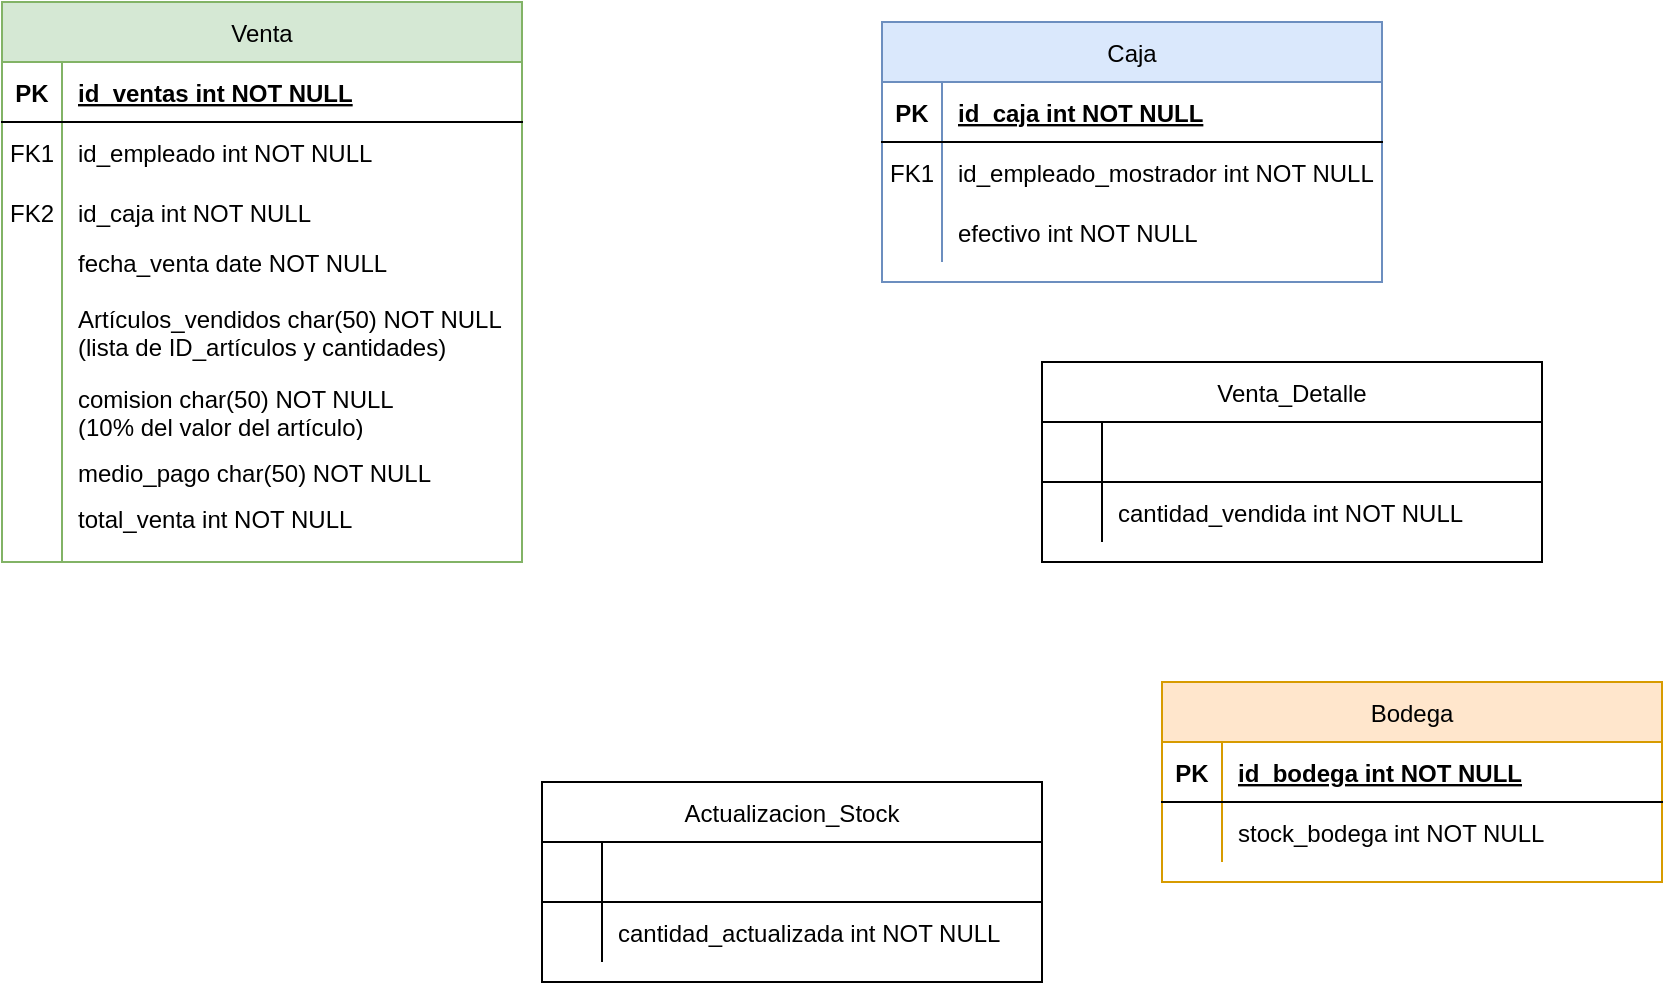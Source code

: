 <mxfile version="24.3.1" type="github">
  <diagram id="R2lEEEUBdFMjLlhIrx00" name="Page-1">
    <mxGraphModel dx="880" dy="518" grid="1" gridSize="10" guides="1" tooltips="1" connect="1" arrows="1" fold="1" page="1" pageScale="1" pageWidth="850" pageHeight="1100" math="0" shadow="0" extFonts="Permanent Marker^https://fonts.googleapis.com/css?family=Permanent+Marker">
      <root>
        <mxCell id="0" />
        <mxCell id="1" parent="0" />
        <mxCell id="IJgcEGfAwjSntAFhDMJ5-1" value="Venta" style="shape=table;startSize=30;container=1;collapsible=1;childLayout=tableLayout;fixedRows=1;rowLines=0;fontStyle=0;align=center;resizeLast=1;fillColor=#d5e8d4;strokeColor=#82b366;" vertex="1" parent="1">
          <mxGeometry width="260" height="280" as="geometry" />
        </mxCell>
        <mxCell id="IJgcEGfAwjSntAFhDMJ5-2" value="" style="shape=partialRectangle;collapsible=0;dropTarget=0;pointerEvents=0;fillColor=none;points=[[0,0.5],[1,0.5]];portConstraint=eastwest;top=0;left=0;right=0;bottom=1;" vertex="1" parent="IJgcEGfAwjSntAFhDMJ5-1">
          <mxGeometry y="30" width="260" height="30" as="geometry" />
        </mxCell>
        <mxCell id="IJgcEGfAwjSntAFhDMJ5-3" value="PK" style="shape=partialRectangle;overflow=hidden;connectable=0;fillColor=none;top=0;left=0;bottom=0;right=0;fontStyle=1;" vertex="1" parent="IJgcEGfAwjSntAFhDMJ5-2">
          <mxGeometry width="30" height="30" as="geometry">
            <mxRectangle width="30" height="30" as="alternateBounds" />
          </mxGeometry>
        </mxCell>
        <mxCell id="IJgcEGfAwjSntAFhDMJ5-4" value="id_ventas int NOT NULL " style="shape=partialRectangle;overflow=hidden;connectable=0;fillColor=none;top=0;left=0;bottom=0;right=0;align=left;spacingLeft=6;fontStyle=5;" vertex="1" parent="IJgcEGfAwjSntAFhDMJ5-2">
          <mxGeometry x="30" width="230" height="30" as="geometry">
            <mxRectangle width="230" height="30" as="alternateBounds" />
          </mxGeometry>
        </mxCell>
        <mxCell id="IJgcEGfAwjSntAFhDMJ5-5" value="" style="shape=partialRectangle;collapsible=0;dropTarget=0;pointerEvents=0;fillColor=none;points=[[0,0.5],[1,0.5]];portConstraint=eastwest;top=0;left=0;right=0;bottom=0;" vertex="1" parent="IJgcEGfAwjSntAFhDMJ5-1">
          <mxGeometry y="60" width="260" height="30" as="geometry" />
        </mxCell>
        <mxCell id="IJgcEGfAwjSntAFhDMJ5-6" value="FK1" style="shape=partialRectangle;overflow=hidden;connectable=0;fillColor=none;top=0;left=0;bottom=0;right=0;" vertex="1" parent="IJgcEGfAwjSntAFhDMJ5-5">
          <mxGeometry width="30" height="30" as="geometry">
            <mxRectangle width="30" height="30" as="alternateBounds" />
          </mxGeometry>
        </mxCell>
        <mxCell id="IJgcEGfAwjSntAFhDMJ5-7" value="id_empleado int NOT NULL" style="shape=partialRectangle;overflow=hidden;connectable=0;fillColor=none;top=0;left=0;bottom=0;right=0;align=left;spacingLeft=6;" vertex="1" parent="IJgcEGfAwjSntAFhDMJ5-5">
          <mxGeometry x="30" width="230" height="30" as="geometry">
            <mxRectangle width="230" height="30" as="alternateBounds" />
          </mxGeometry>
        </mxCell>
        <mxCell id="IJgcEGfAwjSntAFhDMJ5-8" value="" style="shape=partialRectangle;collapsible=0;dropTarget=0;pointerEvents=0;fillColor=none;points=[[0,0.5],[1,0.5]];portConstraint=eastwest;top=0;left=0;right=0;bottom=0;" vertex="1" parent="IJgcEGfAwjSntAFhDMJ5-1">
          <mxGeometry y="90" width="260" height="30" as="geometry" />
        </mxCell>
        <mxCell id="IJgcEGfAwjSntAFhDMJ5-9" value="FK2" style="shape=partialRectangle;overflow=hidden;connectable=0;fillColor=none;top=0;left=0;bottom=0;right=0;" vertex="1" parent="IJgcEGfAwjSntAFhDMJ5-8">
          <mxGeometry width="30" height="30" as="geometry">
            <mxRectangle width="30" height="30" as="alternateBounds" />
          </mxGeometry>
        </mxCell>
        <mxCell id="IJgcEGfAwjSntAFhDMJ5-10" value="id_caja int NOT NULL" style="shape=partialRectangle;overflow=hidden;connectable=0;fillColor=none;top=0;left=0;bottom=0;right=0;align=left;spacingLeft=6;" vertex="1" parent="IJgcEGfAwjSntAFhDMJ5-8">
          <mxGeometry x="30" width="230" height="30" as="geometry">
            <mxRectangle width="230" height="30" as="alternateBounds" />
          </mxGeometry>
        </mxCell>
        <mxCell id="IJgcEGfAwjSntAFhDMJ5-11" value="" style="shape=partialRectangle;collapsible=0;dropTarget=0;pointerEvents=0;fillColor=none;points=[[0,0.5],[1,0.5]];portConstraint=eastwest;top=0;left=0;right=0;bottom=0;" vertex="1" parent="IJgcEGfAwjSntAFhDMJ5-1">
          <mxGeometry y="120" width="260" height="20" as="geometry" />
        </mxCell>
        <mxCell id="IJgcEGfAwjSntAFhDMJ5-12" value="" style="shape=partialRectangle;overflow=hidden;connectable=0;fillColor=none;top=0;left=0;bottom=0;right=0;" vertex="1" parent="IJgcEGfAwjSntAFhDMJ5-11">
          <mxGeometry width="30" height="20" as="geometry">
            <mxRectangle width="30" height="20" as="alternateBounds" />
          </mxGeometry>
        </mxCell>
        <mxCell id="IJgcEGfAwjSntAFhDMJ5-13" value="fecha_venta date NOT NULL" style="shape=partialRectangle;overflow=hidden;connectable=0;fillColor=none;top=0;left=0;bottom=0;right=0;align=left;spacingLeft=6;" vertex="1" parent="IJgcEGfAwjSntAFhDMJ5-11">
          <mxGeometry x="30" width="230" height="20" as="geometry">
            <mxRectangle width="230" height="20" as="alternateBounds" />
          </mxGeometry>
        </mxCell>
        <mxCell id="IJgcEGfAwjSntAFhDMJ5-58" value="" style="shape=partialRectangle;collapsible=0;dropTarget=0;pointerEvents=0;fillColor=none;points=[[0,0.5],[1,0.5]];portConstraint=eastwest;top=0;left=0;right=0;bottom=0;" vertex="1" parent="IJgcEGfAwjSntAFhDMJ5-1">
          <mxGeometry y="140" width="260" height="50" as="geometry" />
        </mxCell>
        <mxCell id="IJgcEGfAwjSntAFhDMJ5-59" value="" style="shape=partialRectangle;overflow=hidden;connectable=0;fillColor=none;top=0;left=0;bottom=0;right=0;" vertex="1" parent="IJgcEGfAwjSntAFhDMJ5-58">
          <mxGeometry width="30" height="50" as="geometry">
            <mxRectangle width="30" height="50" as="alternateBounds" />
          </mxGeometry>
        </mxCell>
        <mxCell id="IJgcEGfAwjSntAFhDMJ5-60" value="Artículos_vendidos char(50) NOT NULL&#xa;(lista de ID_artículos y cantidades)" style="shape=partialRectangle;overflow=hidden;connectable=0;fillColor=none;top=0;left=0;bottom=0;right=0;align=left;spacingLeft=6;" vertex="1" parent="IJgcEGfAwjSntAFhDMJ5-58">
          <mxGeometry x="30" width="230" height="50" as="geometry">
            <mxRectangle width="230" height="50" as="alternateBounds" />
          </mxGeometry>
        </mxCell>
        <mxCell id="IJgcEGfAwjSntAFhDMJ5-14" value="" style="shape=partialRectangle;collapsible=0;dropTarget=0;pointerEvents=0;fillColor=none;points=[[0,0.5],[1,0.5]];portConstraint=eastwest;top=0;left=0;right=0;bottom=0;" vertex="1" parent="IJgcEGfAwjSntAFhDMJ5-1">
          <mxGeometry y="190" width="260" height="30" as="geometry" />
        </mxCell>
        <mxCell id="IJgcEGfAwjSntAFhDMJ5-15" value="" style="shape=partialRectangle;overflow=hidden;connectable=0;fillColor=none;top=0;left=0;bottom=0;right=0;" vertex="1" parent="IJgcEGfAwjSntAFhDMJ5-14">
          <mxGeometry width="30" height="30" as="geometry">
            <mxRectangle width="30" height="30" as="alternateBounds" />
          </mxGeometry>
        </mxCell>
        <mxCell id="IJgcEGfAwjSntAFhDMJ5-16" value="comision char(50) NOT NULL&#xa;(10% del valor del artículo)&#xa;" style="shape=partialRectangle;overflow=hidden;connectable=0;fillColor=none;top=0;left=0;bottom=0;right=0;align=left;spacingLeft=6;" vertex="1" parent="IJgcEGfAwjSntAFhDMJ5-14">
          <mxGeometry x="30" width="230" height="30" as="geometry">
            <mxRectangle width="230" height="30" as="alternateBounds" />
          </mxGeometry>
        </mxCell>
        <mxCell id="IJgcEGfAwjSntAFhDMJ5-17" value="" style="shape=partialRectangle;collapsible=0;dropTarget=0;pointerEvents=0;fillColor=none;points=[[0,0.5],[1,0.5]];portConstraint=eastwest;top=0;left=0;right=0;bottom=0;" vertex="1" parent="IJgcEGfAwjSntAFhDMJ5-1">
          <mxGeometry y="220" width="260" height="30" as="geometry" />
        </mxCell>
        <mxCell id="IJgcEGfAwjSntAFhDMJ5-18" value="" style="shape=partialRectangle;overflow=hidden;connectable=0;fillColor=none;top=0;left=0;bottom=0;right=0;" vertex="1" parent="IJgcEGfAwjSntAFhDMJ5-17">
          <mxGeometry width="30" height="30" as="geometry">
            <mxRectangle width="30" height="30" as="alternateBounds" />
          </mxGeometry>
        </mxCell>
        <mxCell id="IJgcEGfAwjSntAFhDMJ5-19" value="medio_pago char(50) NOT NULL" style="shape=partialRectangle;overflow=hidden;connectable=0;fillColor=none;top=0;left=0;bottom=0;right=0;align=left;spacingLeft=6;" vertex="1" parent="IJgcEGfAwjSntAFhDMJ5-17">
          <mxGeometry x="30" width="230" height="30" as="geometry">
            <mxRectangle width="230" height="30" as="alternateBounds" />
          </mxGeometry>
        </mxCell>
        <mxCell id="IJgcEGfAwjSntAFhDMJ5-61" value="" style="shape=partialRectangle;collapsible=0;dropTarget=0;pointerEvents=0;fillColor=none;points=[[0,0.5],[1,0.5]];portConstraint=eastwest;top=0;left=0;right=0;bottom=0;" vertex="1" parent="IJgcEGfAwjSntAFhDMJ5-1">
          <mxGeometry y="250" width="260" height="30" as="geometry" />
        </mxCell>
        <mxCell id="IJgcEGfAwjSntAFhDMJ5-62" value="" style="shape=partialRectangle;overflow=hidden;connectable=0;fillColor=none;top=0;left=0;bottom=0;right=0;" vertex="1" parent="IJgcEGfAwjSntAFhDMJ5-61">
          <mxGeometry width="30" height="30" as="geometry">
            <mxRectangle width="30" height="30" as="alternateBounds" />
          </mxGeometry>
        </mxCell>
        <mxCell id="IJgcEGfAwjSntAFhDMJ5-63" value="total_venta int NOT NULL&#xa;" style="shape=partialRectangle;overflow=hidden;connectable=0;fillColor=none;top=0;left=0;bottom=0;right=0;align=left;spacingLeft=6;" vertex="1" parent="IJgcEGfAwjSntAFhDMJ5-61">
          <mxGeometry x="30" width="230" height="30" as="geometry">
            <mxRectangle width="230" height="30" as="alternateBounds" />
          </mxGeometry>
        </mxCell>
        <mxCell id="IJgcEGfAwjSntAFhDMJ5-20" value="Caja" style="shape=table;startSize=30;container=1;collapsible=1;childLayout=tableLayout;fixedRows=1;rowLines=0;fontStyle=0;align=center;resizeLast=1;fillColor=#dae8fc;strokeColor=#6c8ebf;" vertex="1" parent="1">
          <mxGeometry x="440" y="10" width="250" height="130" as="geometry" />
        </mxCell>
        <mxCell id="IJgcEGfAwjSntAFhDMJ5-21" value="" style="shape=partialRectangle;collapsible=0;dropTarget=0;pointerEvents=0;fillColor=none;points=[[0,0.5],[1,0.5]];portConstraint=eastwest;top=0;left=0;right=0;bottom=1;" vertex="1" parent="IJgcEGfAwjSntAFhDMJ5-20">
          <mxGeometry y="30" width="250" height="30" as="geometry" />
        </mxCell>
        <mxCell id="IJgcEGfAwjSntAFhDMJ5-22" value="PK" style="shape=partialRectangle;overflow=hidden;connectable=0;fillColor=none;top=0;left=0;bottom=0;right=0;fontStyle=1;" vertex="1" parent="IJgcEGfAwjSntAFhDMJ5-21">
          <mxGeometry width="30" height="30" as="geometry">
            <mxRectangle width="30" height="30" as="alternateBounds" />
          </mxGeometry>
        </mxCell>
        <mxCell id="IJgcEGfAwjSntAFhDMJ5-23" value="id_caja int NOT NULL " style="shape=partialRectangle;overflow=hidden;connectable=0;fillColor=none;top=0;left=0;bottom=0;right=0;align=left;spacingLeft=6;fontStyle=5;" vertex="1" parent="IJgcEGfAwjSntAFhDMJ5-21">
          <mxGeometry x="30" width="220" height="30" as="geometry">
            <mxRectangle width="220" height="30" as="alternateBounds" />
          </mxGeometry>
        </mxCell>
        <mxCell id="IJgcEGfAwjSntAFhDMJ5-24" value="" style="shape=partialRectangle;collapsible=0;dropTarget=0;pointerEvents=0;fillColor=none;points=[[0,0.5],[1,0.5]];portConstraint=eastwest;top=0;left=0;right=0;bottom=0;" vertex="1" parent="IJgcEGfAwjSntAFhDMJ5-20">
          <mxGeometry y="60" width="250" height="30" as="geometry" />
        </mxCell>
        <mxCell id="IJgcEGfAwjSntAFhDMJ5-25" value="FK1" style="shape=partialRectangle;overflow=hidden;connectable=0;fillColor=none;top=0;left=0;bottom=0;right=0;" vertex="1" parent="IJgcEGfAwjSntAFhDMJ5-24">
          <mxGeometry width="30" height="30" as="geometry">
            <mxRectangle width="30" height="30" as="alternateBounds" />
          </mxGeometry>
        </mxCell>
        <mxCell id="IJgcEGfAwjSntAFhDMJ5-26" value="id_empleado_mostrador int NOT NULL" style="shape=partialRectangle;overflow=hidden;connectable=0;fillColor=none;top=0;left=0;bottom=0;right=0;align=left;spacingLeft=6;" vertex="1" parent="IJgcEGfAwjSntAFhDMJ5-24">
          <mxGeometry x="30" width="220" height="30" as="geometry">
            <mxRectangle width="220" height="30" as="alternateBounds" />
          </mxGeometry>
        </mxCell>
        <mxCell id="IJgcEGfAwjSntAFhDMJ5-30" value="" style="shape=partialRectangle;collapsible=0;dropTarget=0;pointerEvents=0;fillColor=none;points=[[0,0.5],[1,0.5]];portConstraint=eastwest;top=0;left=0;right=0;bottom=0;" vertex="1" parent="IJgcEGfAwjSntAFhDMJ5-20">
          <mxGeometry y="90" width="250" height="30" as="geometry" />
        </mxCell>
        <mxCell id="IJgcEGfAwjSntAFhDMJ5-31" value="" style="shape=partialRectangle;overflow=hidden;connectable=0;fillColor=none;top=0;left=0;bottom=0;right=0;" vertex="1" parent="IJgcEGfAwjSntAFhDMJ5-30">
          <mxGeometry width="30" height="30" as="geometry">
            <mxRectangle width="30" height="30" as="alternateBounds" />
          </mxGeometry>
        </mxCell>
        <mxCell id="IJgcEGfAwjSntAFhDMJ5-32" value="efectivo int NOT NULL" style="shape=partialRectangle;overflow=hidden;connectable=0;fillColor=none;top=0;left=0;bottom=0;right=0;align=left;spacingLeft=6;" vertex="1" parent="IJgcEGfAwjSntAFhDMJ5-30">
          <mxGeometry x="30" width="220" height="30" as="geometry">
            <mxRectangle width="220" height="30" as="alternateBounds" />
          </mxGeometry>
        </mxCell>
        <mxCell id="IJgcEGfAwjSntAFhDMJ5-39" value="Bodega" style="shape=table;startSize=30;container=1;collapsible=1;childLayout=tableLayout;fixedRows=1;rowLines=0;fontStyle=0;align=center;resizeLast=1;fillColor=#ffe6cc;strokeColor=#d79b00;" vertex="1" parent="1">
          <mxGeometry x="580" y="340" width="250" height="100" as="geometry" />
        </mxCell>
        <mxCell id="IJgcEGfAwjSntAFhDMJ5-40" value="" style="shape=partialRectangle;collapsible=0;dropTarget=0;pointerEvents=0;fillColor=none;points=[[0,0.5],[1,0.5]];portConstraint=eastwest;top=0;left=0;right=0;bottom=1;" vertex="1" parent="IJgcEGfAwjSntAFhDMJ5-39">
          <mxGeometry y="30" width="250" height="30" as="geometry" />
        </mxCell>
        <mxCell id="IJgcEGfAwjSntAFhDMJ5-41" value="PK" style="shape=partialRectangle;overflow=hidden;connectable=0;fillColor=none;top=0;left=0;bottom=0;right=0;fontStyle=1;" vertex="1" parent="IJgcEGfAwjSntAFhDMJ5-40">
          <mxGeometry width="30" height="30" as="geometry">
            <mxRectangle width="30" height="30" as="alternateBounds" />
          </mxGeometry>
        </mxCell>
        <mxCell id="IJgcEGfAwjSntAFhDMJ5-42" value="id_bodega int NOT NULL " style="shape=partialRectangle;overflow=hidden;connectable=0;fillColor=none;top=0;left=0;bottom=0;right=0;align=left;spacingLeft=6;fontStyle=5;" vertex="1" parent="IJgcEGfAwjSntAFhDMJ5-40">
          <mxGeometry x="30" width="220" height="30" as="geometry">
            <mxRectangle width="220" height="30" as="alternateBounds" />
          </mxGeometry>
        </mxCell>
        <mxCell id="IJgcEGfAwjSntAFhDMJ5-49" value="" style="shape=partialRectangle;collapsible=0;dropTarget=0;pointerEvents=0;fillColor=none;points=[[0,0.5],[1,0.5]];portConstraint=eastwest;top=0;left=0;right=0;bottom=0;" vertex="1" parent="IJgcEGfAwjSntAFhDMJ5-39">
          <mxGeometry y="60" width="250" height="30" as="geometry" />
        </mxCell>
        <mxCell id="IJgcEGfAwjSntAFhDMJ5-50" value="" style="shape=partialRectangle;overflow=hidden;connectable=0;fillColor=none;top=0;left=0;bottom=0;right=0;" vertex="1" parent="IJgcEGfAwjSntAFhDMJ5-49">
          <mxGeometry width="30" height="30" as="geometry">
            <mxRectangle width="30" height="30" as="alternateBounds" />
          </mxGeometry>
        </mxCell>
        <mxCell id="IJgcEGfAwjSntAFhDMJ5-51" value="stock_bodega int NOT NULL" style="shape=partialRectangle;overflow=hidden;connectable=0;fillColor=none;top=0;left=0;bottom=0;right=0;align=left;spacingLeft=6;" vertex="1" parent="IJgcEGfAwjSntAFhDMJ5-49">
          <mxGeometry x="30" width="220" height="30" as="geometry">
            <mxRectangle width="220" height="30" as="alternateBounds" />
          </mxGeometry>
        </mxCell>
        <mxCell id="IJgcEGfAwjSntAFhDMJ5-64" value="Venta_Detalle" style="shape=table;startSize=30;container=1;collapsible=1;childLayout=tableLayout;fixedRows=1;rowLines=0;fontStyle=0;align=center;resizeLast=1;" vertex="1" parent="1">
          <mxGeometry x="520" y="180" width="250" height="100" as="geometry" />
        </mxCell>
        <mxCell id="IJgcEGfAwjSntAFhDMJ5-65" value="" style="shape=partialRectangle;collapsible=0;dropTarget=0;pointerEvents=0;fillColor=none;points=[[0,0.5],[1,0.5]];portConstraint=eastwest;top=0;left=0;right=0;bottom=1;" vertex="1" parent="IJgcEGfAwjSntAFhDMJ5-64">
          <mxGeometry y="30" width="250" height="30" as="geometry" />
        </mxCell>
        <mxCell id="IJgcEGfAwjSntAFhDMJ5-66" value="" style="shape=partialRectangle;overflow=hidden;connectable=0;fillColor=none;top=0;left=0;bottom=0;right=0;fontStyle=1;" vertex="1" parent="IJgcEGfAwjSntAFhDMJ5-65">
          <mxGeometry width="30" height="30" as="geometry">
            <mxRectangle width="30" height="30" as="alternateBounds" />
          </mxGeometry>
        </mxCell>
        <mxCell id="IJgcEGfAwjSntAFhDMJ5-67" value="" style="shape=partialRectangle;overflow=hidden;connectable=0;fillColor=none;top=0;left=0;bottom=0;right=0;align=left;spacingLeft=6;fontStyle=5;" vertex="1" parent="IJgcEGfAwjSntAFhDMJ5-65">
          <mxGeometry x="30" width="220" height="30" as="geometry">
            <mxRectangle width="220" height="30" as="alternateBounds" />
          </mxGeometry>
        </mxCell>
        <mxCell id="IJgcEGfAwjSntAFhDMJ5-68" value="" style="shape=partialRectangle;collapsible=0;dropTarget=0;pointerEvents=0;fillColor=none;points=[[0,0.5],[1,0.5]];portConstraint=eastwest;top=0;left=0;right=0;bottom=0;" vertex="1" parent="IJgcEGfAwjSntAFhDMJ5-64">
          <mxGeometry y="60" width="250" height="30" as="geometry" />
        </mxCell>
        <mxCell id="IJgcEGfAwjSntAFhDMJ5-69" value="" style="shape=partialRectangle;overflow=hidden;connectable=0;fillColor=none;top=0;left=0;bottom=0;right=0;" vertex="1" parent="IJgcEGfAwjSntAFhDMJ5-68">
          <mxGeometry width="30" height="30" as="geometry">
            <mxRectangle width="30" height="30" as="alternateBounds" />
          </mxGeometry>
        </mxCell>
        <mxCell id="IJgcEGfAwjSntAFhDMJ5-70" value="cantidad_vendida int NOT NULL" style="shape=partialRectangle;overflow=hidden;connectable=0;fillColor=none;top=0;left=0;bottom=0;right=0;align=left;spacingLeft=6;" vertex="1" parent="IJgcEGfAwjSntAFhDMJ5-68">
          <mxGeometry x="30" width="220" height="30" as="geometry">
            <mxRectangle width="220" height="30" as="alternateBounds" />
          </mxGeometry>
        </mxCell>
        <mxCell id="IJgcEGfAwjSntAFhDMJ5-71" value="Actualizacion_Stock" style="shape=table;startSize=30;container=1;collapsible=1;childLayout=tableLayout;fixedRows=1;rowLines=0;fontStyle=0;align=center;resizeLast=1;" vertex="1" parent="1">
          <mxGeometry x="270" y="390" width="250" height="100" as="geometry" />
        </mxCell>
        <mxCell id="IJgcEGfAwjSntAFhDMJ5-72" value="" style="shape=partialRectangle;collapsible=0;dropTarget=0;pointerEvents=0;fillColor=none;points=[[0,0.5],[1,0.5]];portConstraint=eastwest;top=0;left=0;right=0;bottom=1;" vertex="1" parent="IJgcEGfAwjSntAFhDMJ5-71">
          <mxGeometry y="30" width="250" height="30" as="geometry" />
        </mxCell>
        <mxCell id="IJgcEGfAwjSntAFhDMJ5-73" value="" style="shape=partialRectangle;overflow=hidden;connectable=0;fillColor=none;top=0;left=0;bottom=0;right=0;fontStyle=1;" vertex="1" parent="IJgcEGfAwjSntAFhDMJ5-72">
          <mxGeometry width="30" height="30" as="geometry">
            <mxRectangle width="30" height="30" as="alternateBounds" />
          </mxGeometry>
        </mxCell>
        <mxCell id="IJgcEGfAwjSntAFhDMJ5-74" value="" style="shape=partialRectangle;overflow=hidden;connectable=0;fillColor=none;top=0;left=0;bottom=0;right=0;align=left;spacingLeft=6;fontStyle=5;" vertex="1" parent="IJgcEGfAwjSntAFhDMJ5-72">
          <mxGeometry x="30" width="220" height="30" as="geometry">
            <mxRectangle width="220" height="30" as="alternateBounds" />
          </mxGeometry>
        </mxCell>
        <mxCell id="IJgcEGfAwjSntAFhDMJ5-75" value="" style="shape=partialRectangle;collapsible=0;dropTarget=0;pointerEvents=0;fillColor=none;points=[[0,0.5],[1,0.5]];portConstraint=eastwest;top=0;left=0;right=0;bottom=0;" vertex="1" parent="IJgcEGfAwjSntAFhDMJ5-71">
          <mxGeometry y="60" width="250" height="30" as="geometry" />
        </mxCell>
        <mxCell id="IJgcEGfAwjSntAFhDMJ5-76" value="" style="shape=partialRectangle;overflow=hidden;connectable=0;fillColor=none;top=0;left=0;bottom=0;right=0;" vertex="1" parent="IJgcEGfAwjSntAFhDMJ5-75">
          <mxGeometry width="30" height="30" as="geometry">
            <mxRectangle width="30" height="30" as="alternateBounds" />
          </mxGeometry>
        </mxCell>
        <mxCell id="IJgcEGfAwjSntAFhDMJ5-77" value="cantidad_actualizada int NOT NULL" style="shape=partialRectangle;overflow=hidden;connectable=0;fillColor=none;top=0;left=0;bottom=0;right=0;align=left;spacingLeft=6;" vertex="1" parent="IJgcEGfAwjSntAFhDMJ5-75">
          <mxGeometry x="30" width="220" height="30" as="geometry">
            <mxRectangle width="220" height="30" as="alternateBounds" />
          </mxGeometry>
        </mxCell>
      </root>
    </mxGraphModel>
  </diagram>
</mxfile>
